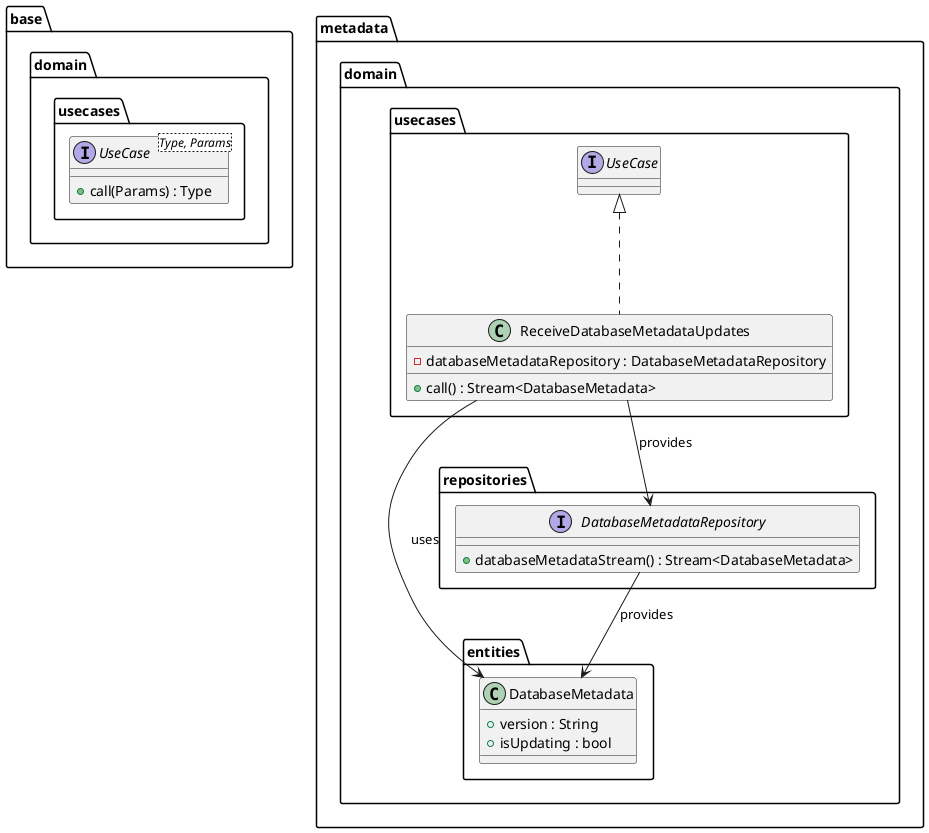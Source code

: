 @startuml metadata_domain_class_diagram

package base.domain.usecases {
    interface UseCase<Type, Params> {
        + call(Params) : Type
    }
}

package metadata.domain {
    package entities {
        class DatabaseMetadata {
            + version : String
            + isUpdating : bool
        }
    }

    package repositories {
        interface DatabaseMetadataRepository {
            + databaseMetadataStream() : Stream<DatabaseMetadata>
        }
    }

    package usecases {
        class ReceiveDatabaseMetadataUpdates implements UseCase{
            - databaseMetadataRepository : DatabaseMetadataRepository
            + call() : Stream<DatabaseMetadata>
        }
    }

}

ReceiveDatabaseMetadataUpdates --> DatabaseMetadataRepository : provides
DatabaseMetadataRepository --> DatabaseMetadata : provides
ReceiveDatabaseMetadataUpdates --> DatabaseMetadata : uses



@enduml
